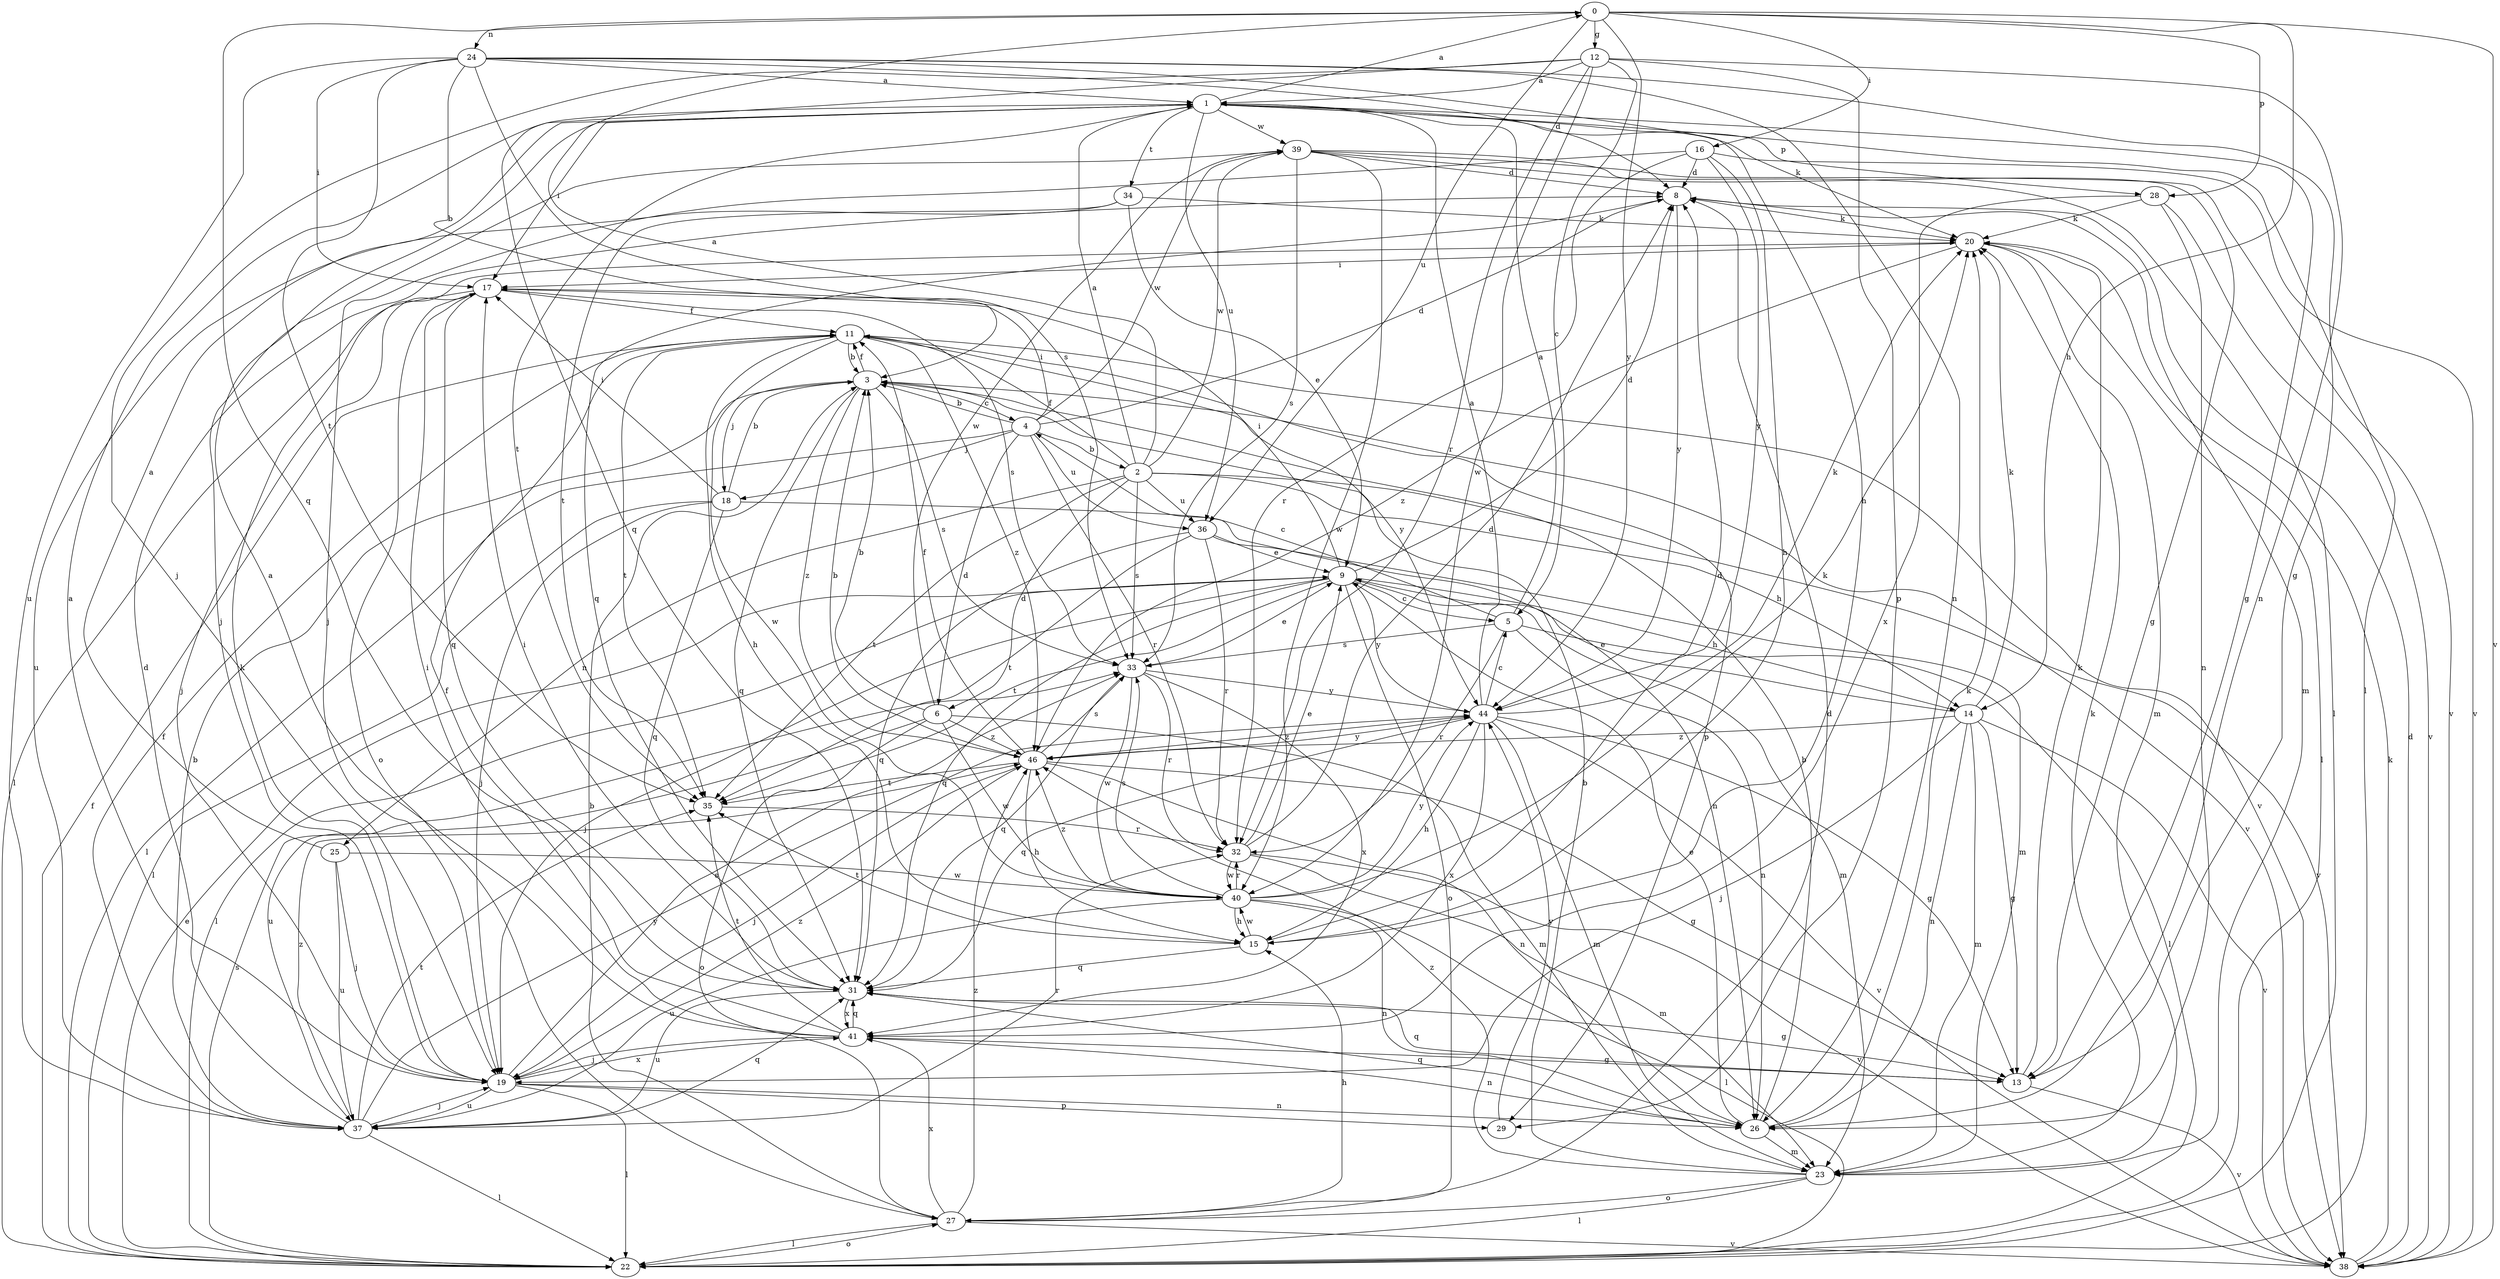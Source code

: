 strict digraph  {
0;
1;
2;
3;
4;
5;
6;
8;
9;
11;
12;
13;
14;
15;
16;
17;
18;
19;
20;
22;
23;
24;
25;
26;
27;
28;
29;
31;
32;
33;
34;
35;
36;
37;
38;
39;
40;
41;
44;
46;
0 -> 12  [label=g];
0 -> 14  [label=h];
0 -> 16  [label=i];
0 -> 24  [label=n];
0 -> 28  [label=p];
0 -> 31  [label=q];
0 -> 36  [label=u];
0 -> 38  [label=v];
0 -> 44  [label=y];
1 -> 0  [label=a];
1 -> 13  [label=g];
1 -> 17  [label=i];
1 -> 20  [label=k];
1 -> 22  [label=l];
1 -> 28  [label=p];
1 -> 34  [label=t];
1 -> 35  [label=t];
1 -> 36  [label=u];
1 -> 39  [label=w];
2 -> 0  [label=a];
2 -> 1  [label=a];
2 -> 6  [label=d];
2 -> 11  [label=f];
2 -> 14  [label=h];
2 -> 25  [label=n];
2 -> 33  [label=s];
2 -> 35  [label=t];
2 -> 36  [label=u];
2 -> 38  [label=v];
2 -> 39  [label=w];
3 -> 4  [label=c];
3 -> 11  [label=f];
3 -> 18  [label=j];
3 -> 31  [label=q];
3 -> 33  [label=s];
3 -> 38  [label=v];
3 -> 46  [label=z];
4 -> 2  [label=b];
4 -> 3  [label=b];
4 -> 6  [label=d];
4 -> 8  [label=d];
4 -> 17  [label=i];
4 -> 18  [label=j];
4 -> 22  [label=l];
4 -> 32  [label=r];
4 -> 36  [label=u];
4 -> 39  [label=w];
5 -> 1  [label=a];
5 -> 4  [label=c];
5 -> 22  [label=l];
5 -> 26  [label=n];
5 -> 32  [label=r];
5 -> 33  [label=s];
6 -> 3  [label=b];
6 -> 23  [label=m];
6 -> 27  [label=o];
6 -> 37  [label=u];
6 -> 39  [label=w];
6 -> 40  [label=w];
6 -> 46  [label=z];
8 -> 20  [label=k];
8 -> 23  [label=m];
8 -> 31  [label=q];
8 -> 44  [label=y];
9 -> 5  [label=c];
9 -> 8  [label=d];
9 -> 14  [label=h];
9 -> 17  [label=i];
9 -> 19  [label=j];
9 -> 22  [label=l];
9 -> 23  [label=m];
9 -> 27  [label=o];
9 -> 31  [label=q];
9 -> 35  [label=t];
9 -> 44  [label=y];
11 -> 3  [label=b];
11 -> 15  [label=h];
11 -> 29  [label=p];
11 -> 35  [label=t];
11 -> 38  [label=v];
11 -> 40  [label=w];
11 -> 44  [label=y];
11 -> 46  [label=z];
12 -> 1  [label=a];
12 -> 5  [label=c];
12 -> 19  [label=j];
12 -> 26  [label=n];
12 -> 29  [label=p];
12 -> 31  [label=q];
12 -> 32  [label=r];
12 -> 40  [label=w];
13 -> 20  [label=k];
13 -> 31  [label=q];
13 -> 38  [label=v];
14 -> 9  [label=e];
14 -> 13  [label=g];
14 -> 19  [label=j];
14 -> 20  [label=k];
14 -> 23  [label=m];
14 -> 26  [label=n];
14 -> 38  [label=v];
14 -> 46  [label=z];
15 -> 8  [label=d];
15 -> 31  [label=q];
15 -> 35  [label=t];
15 -> 40  [label=w];
16 -> 8  [label=d];
16 -> 15  [label=h];
16 -> 19  [label=j];
16 -> 32  [label=r];
16 -> 38  [label=v];
16 -> 44  [label=y];
17 -> 11  [label=f];
17 -> 19  [label=j];
17 -> 22  [label=l];
17 -> 27  [label=o];
17 -> 31  [label=q];
17 -> 33  [label=s];
18 -> 3  [label=b];
18 -> 17  [label=i];
18 -> 19  [label=j];
18 -> 22  [label=l];
18 -> 26  [label=n];
18 -> 31  [label=q];
19 -> 1  [label=a];
19 -> 20  [label=k];
19 -> 22  [label=l];
19 -> 26  [label=n];
19 -> 29  [label=p];
19 -> 33  [label=s];
19 -> 37  [label=u];
19 -> 41  [label=x];
19 -> 46  [label=z];
20 -> 17  [label=i];
20 -> 22  [label=l];
20 -> 23  [label=m];
20 -> 46  [label=z];
22 -> 9  [label=e];
22 -> 11  [label=f];
22 -> 27  [label=o];
22 -> 33  [label=s];
23 -> 3  [label=b];
23 -> 20  [label=k];
23 -> 22  [label=l];
23 -> 27  [label=o];
23 -> 46  [label=z];
24 -> 1  [label=a];
24 -> 3  [label=b];
24 -> 8  [label=d];
24 -> 13  [label=g];
24 -> 15  [label=h];
24 -> 17  [label=i];
24 -> 26  [label=n];
24 -> 33  [label=s];
24 -> 35  [label=t];
24 -> 37  [label=u];
25 -> 1  [label=a];
25 -> 19  [label=j];
25 -> 37  [label=u];
25 -> 40  [label=w];
26 -> 3  [label=b];
26 -> 9  [label=e];
26 -> 20  [label=k];
26 -> 23  [label=m];
26 -> 31  [label=q];
27 -> 3  [label=b];
27 -> 8  [label=d];
27 -> 15  [label=h];
27 -> 22  [label=l];
27 -> 38  [label=v];
27 -> 41  [label=x];
27 -> 46  [label=z];
28 -> 20  [label=k];
28 -> 26  [label=n];
28 -> 38  [label=v];
28 -> 41  [label=x];
29 -> 44  [label=y];
31 -> 13  [label=g];
31 -> 17  [label=i];
31 -> 37  [label=u];
31 -> 41  [label=x];
32 -> 8  [label=d];
32 -> 9  [label=e];
32 -> 23  [label=m];
32 -> 38  [label=v];
32 -> 40  [label=w];
33 -> 9  [label=e];
33 -> 31  [label=q];
33 -> 32  [label=r];
33 -> 40  [label=w];
33 -> 41  [label=x];
33 -> 44  [label=y];
34 -> 9  [label=e];
34 -> 20  [label=k];
34 -> 35  [label=t];
34 -> 37  [label=u];
35 -> 32  [label=r];
36 -> 9  [label=e];
36 -> 23  [label=m];
36 -> 31  [label=q];
36 -> 32  [label=r];
36 -> 35  [label=t];
37 -> 3  [label=b];
37 -> 8  [label=d];
37 -> 11  [label=f];
37 -> 19  [label=j];
37 -> 22  [label=l];
37 -> 31  [label=q];
37 -> 32  [label=r];
37 -> 35  [label=t];
37 -> 44  [label=y];
37 -> 46  [label=z];
38 -> 8  [label=d];
38 -> 20  [label=k];
39 -> 8  [label=d];
39 -> 13  [label=g];
39 -> 19  [label=j];
39 -> 22  [label=l];
39 -> 33  [label=s];
39 -> 38  [label=v];
39 -> 40  [label=w];
40 -> 15  [label=h];
40 -> 20  [label=k];
40 -> 22  [label=l];
40 -> 26  [label=n];
40 -> 32  [label=r];
40 -> 33  [label=s];
40 -> 37  [label=u];
40 -> 44  [label=y];
40 -> 46  [label=z];
41 -> 1  [label=a];
41 -> 11  [label=f];
41 -> 13  [label=g];
41 -> 17  [label=i];
41 -> 19  [label=j];
41 -> 26  [label=n];
41 -> 31  [label=q];
41 -> 35  [label=t];
44 -> 1  [label=a];
44 -> 5  [label=c];
44 -> 13  [label=g];
44 -> 15  [label=h];
44 -> 20  [label=k];
44 -> 23  [label=m];
44 -> 31  [label=q];
44 -> 38  [label=v];
44 -> 41  [label=x];
44 -> 46  [label=z];
46 -> 3  [label=b];
46 -> 11  [label=f];
46 -> 13  [label=g];
46 -> 15  [label=h];
46 -> 19  [label=j];
46 -> 26  [label=n];
46 -> 33  [label=s];
46 -> 35  [label=t];
46 -> 44  [label=y];
}
